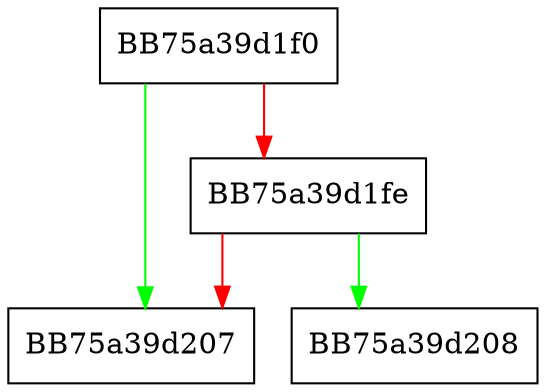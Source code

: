 digraph IsSenseScan {
  node [shape="box"];
  graph [splines=ortho];
  BB75a39d1f0 -> BB75a39d207 [color="green"];
  BB75a39d1f0 -> BB75a39d1fe [color="red"];
  BB75a39d1fe -> BB75a39d208 [color="green"];
  BB75a39d1fe -> BB75a39d207 [color="red"];
}